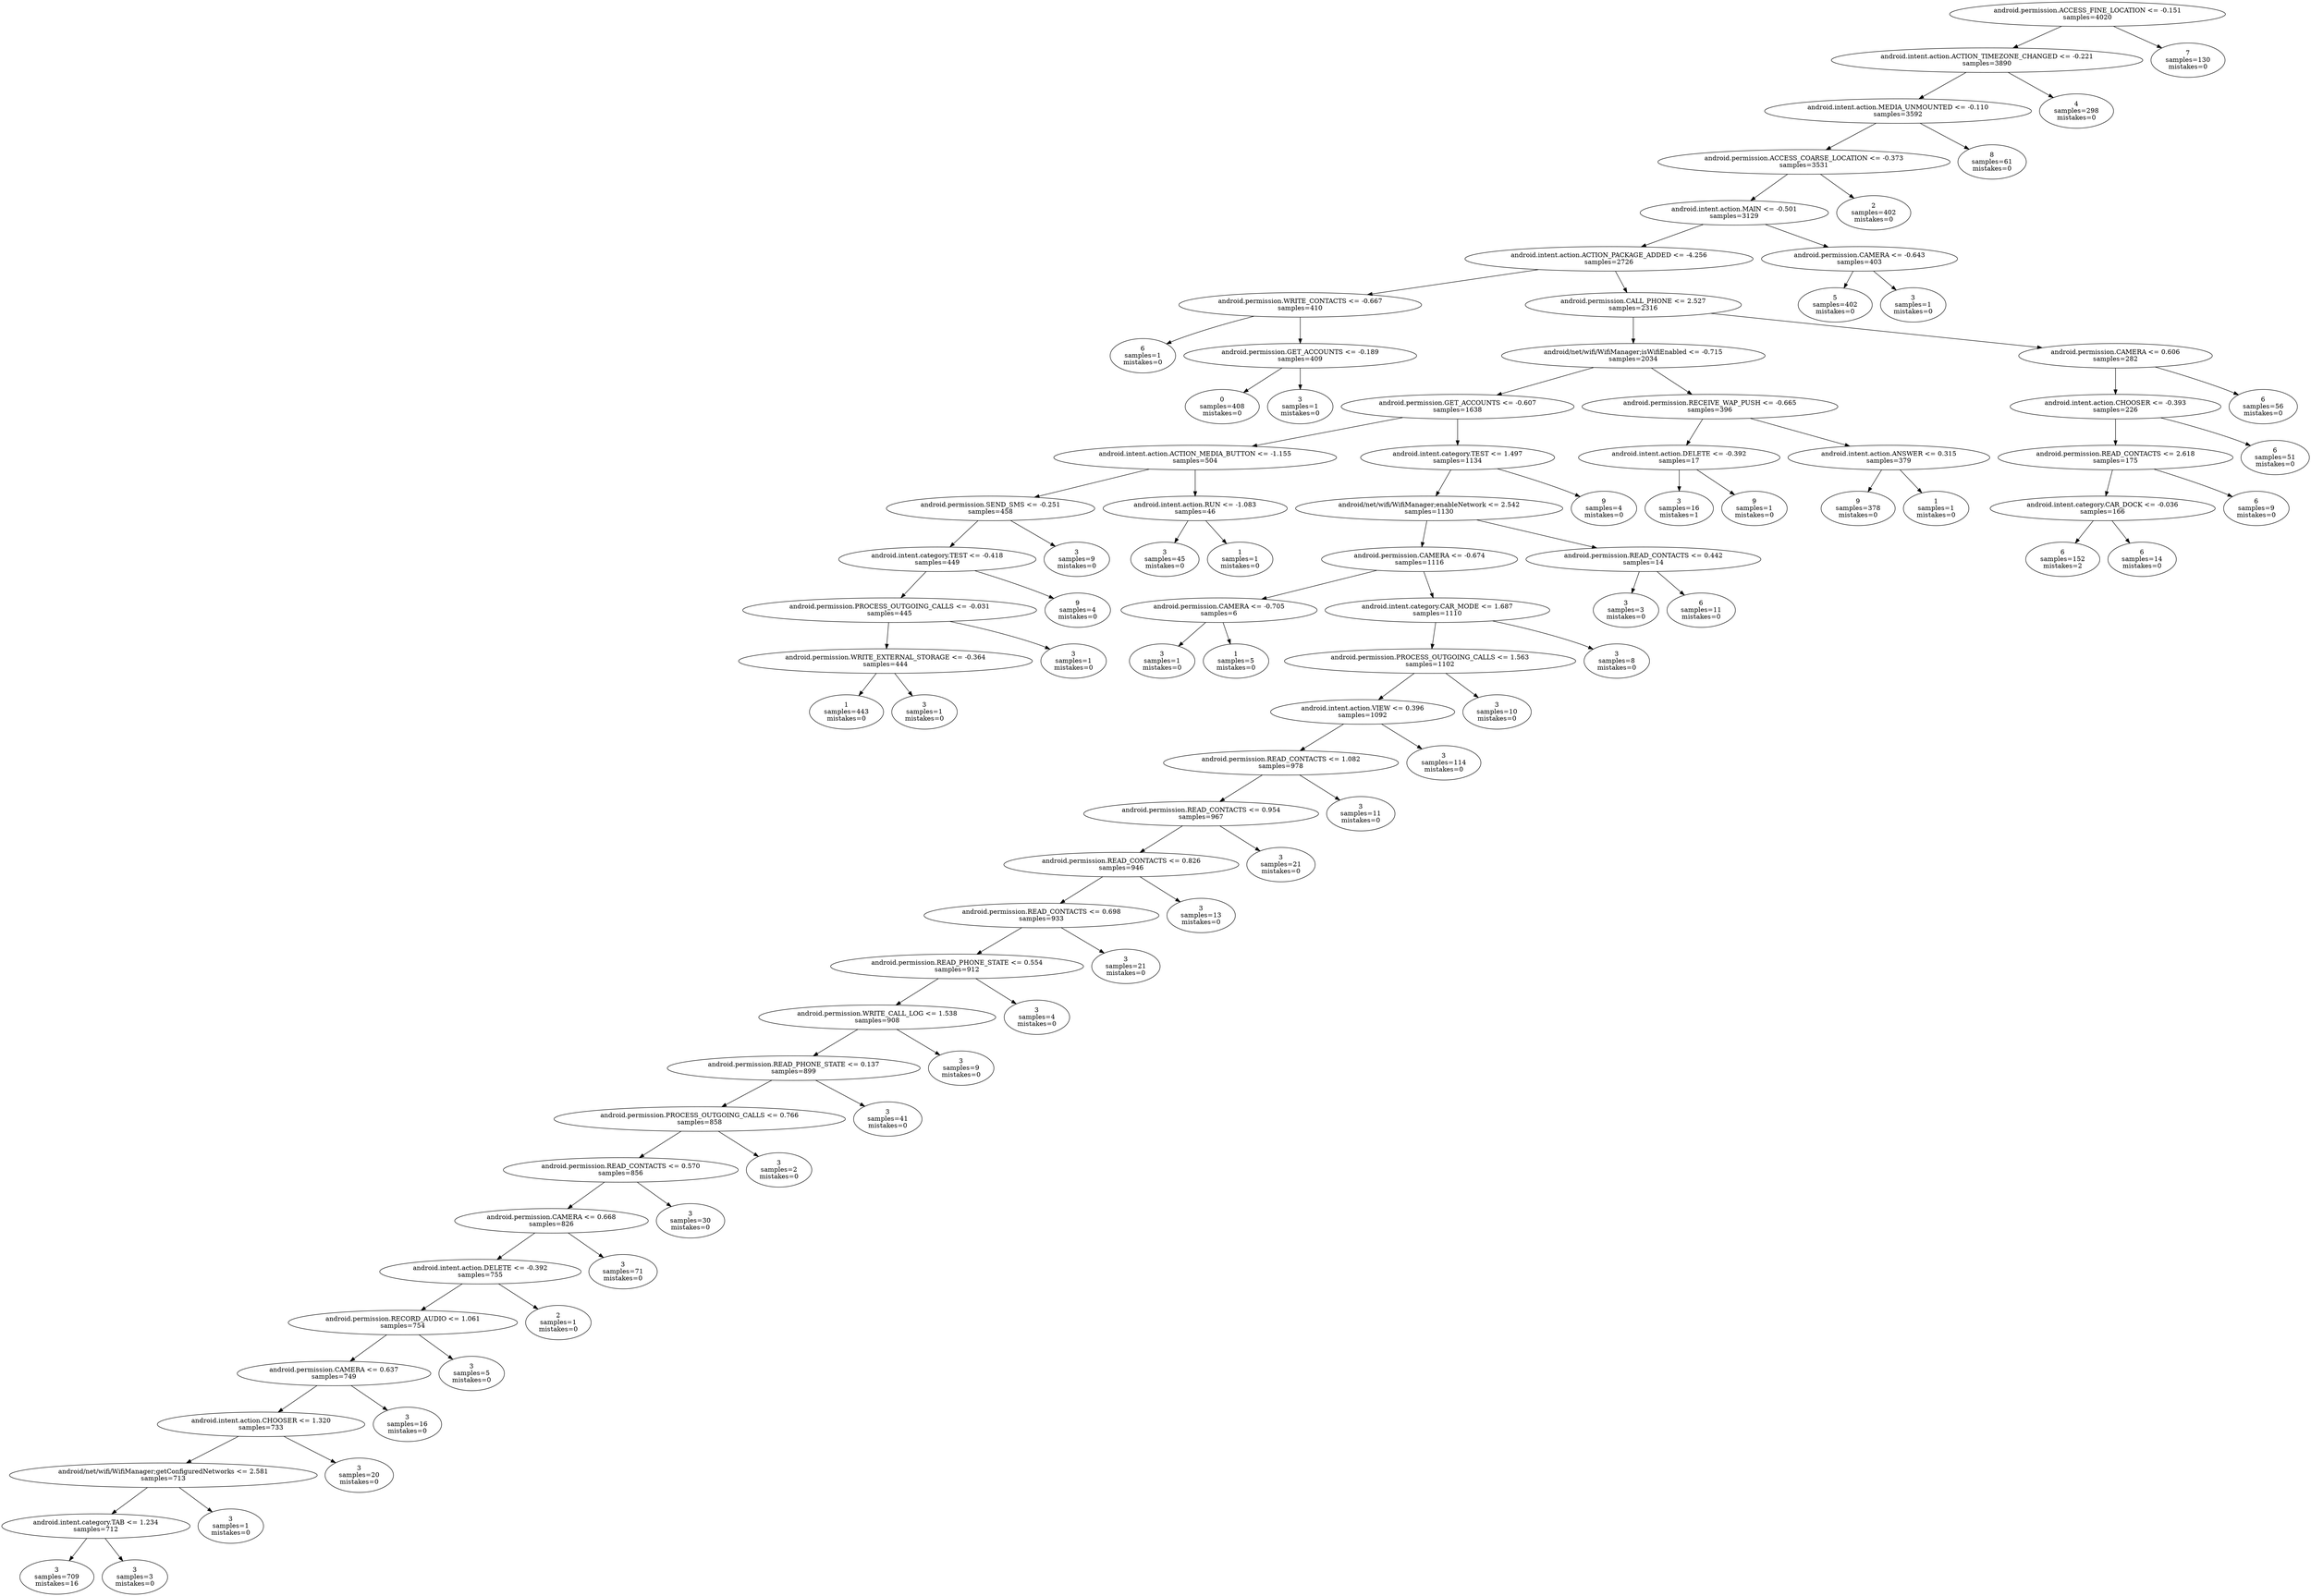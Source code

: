 digraph ClusteringTree {
n_0 [label="android.permission.ACCESS_FINE_LOCATION <= -0.151
samples=\4020"];
n_1 [label="android.intent.action.ACTION_TIMEZONE_CHANGED <= -0.221
samples=\3890"];
n_2 [label="7
samples=\130
mistakes=\0"];
n_3 [label="android.intent.action.MEDIA_UNMOUNTED <= -0.110
samples=\3592"];
n_4 [label="4
samples=\298
mistakes=\0"];
n_5 [label="android.permission.ACCESS_COARSE_LOCATION <= -0.373
samples=\3531"];
n_6 [label="8
samples=\61
mistakes=\0"];
n_7 [label="android.intent.action.MAIN <= -0.501
samples=\3129"];
n_8 [label="2
samples=\402
mistakes=\0"];
n_9 [label="android.intent.action.ACTION_PACKAGE_ADDED <= -4.256
samples=\2726"];
n_10 [label="android.permission.CAMERA <= -0.643
samples=\403"];
n_11 [label="android.permission.WRITE_CONTACTS <= -0.667
samples=\410"];
n_12 [label="android.permission.CALL_PHONE <= 2.527
samples=\2316"];
n_13 [label="5
samples=\402
mistakes=\0"];
n_14 [label="3
samples=\1
mistakes=\0"];
n_15 [label="6
samples=\1
mistakes=\0"];
n_16 [label="android.permission.GET_ACCOUNTS <= -0.189
samples=\409"];
n_17 [label="android/net/wifi/WifiManager;isWifiEnabled <= -0.715
samples=\2034"];
n_18 [label="android.permission.CAMERA <= 0.606
samples=\282"];
n_19 [label="0
samples=\408
mistakes=\0"];
n_20 [label="3
samples=\1
mistakes=\0"];
n_21 [label="android.permission.GET_ACCOUNTS <= -0.607
samples=\1638"];
n_22 [label="android.permission.RECEIVE_WAP_PUSH <= -0.665
samples=\396"];
n_23 [label="android.intent.action.CHOOSER <= -0.393
samples=\226"];
n_24 [label="6
samples=\56
mistakes=\0"];
n_25 [label="android.intent.action.ACTION_MEDIA_BUTTON <= -1.155
samples=\504"];
n_26 [label="android.intent.category.TEST <= 1.497
samples=\1134"];
n_27 [label="android.intent.action.DELETE <= -0.392
samples=\17"];
n_28 [label="android.intent.action.ANSWER <= 0.315
samples=\379"];
n_29 [label="android.permission.READ_CONTACTS <= 2.618
samples=\175"];
n_30 [label="6
samples=\51
mistakes=\0"];
n_31 [label="android.permission.SEND_SMS <= -0.251
samples=\458"];
n_32 [label="android.intent.action.RUN <= -1.083
samples=\46"];
n_33 [label="android/net/wifi/WifiManager;enableNetwork <= 2.542
samples=\1130"];
n_34 [label="9
samples=\4
mistakes=\0"];
n_35 [label="3
samples=\16
mistakes=\1"];
n_36 [label="9
samples=\1
mistakes=\0"];
n_37 [label="9
samples=\378
mistakes=\0"];
n_38 [label="1
samples=\1
mistakes=\0"];
n_39 [label="android.intent.category.CAR_DOCK <= -0.036
samples=\166"];
n_40 [label="6
samples=\9
mistakes=\0"];
n_41 [label="android.intent.category.TEST <= -0.418
samples=\449"];
n_42 [label="3
samples=\9
mistakes=\0"];
n_43 [label="3
samples=\45
mistakes=\0"];
n_44 [label="1
samples=\1
mistakes=\0"];
n_45 [label="android.permission.CAMERA <= -0.674
samples=\1116"];
n_46 [label="android.permission.READ_CONTACTS <= 0.442
samples=\14"];
n_47 [label="6
samples=\152
mistakes=\2"];
n_48 [label="6
samples=\14
mistakes=\0"];
n_49 [label="android.permission.PROCESS_OUTGOING_CALLS <= -0.031
samples=\445"];
n_50 [label="9
samples=\4
mistakes=\0"];
n_51 [label="android.permission.CAMERA <= -0.705
samples=\6"];
n_52 [label="android.intent.category.CAR_MODE <= 1.687
samples=\1110"];
n_53 [label="3
samples=\3
mistakes=\0"];
n_54 [label="6
samples=\11
mistakes=\0"];
n_55 [label="android.permission.WRITE_EXTERNAL_STORAGE <= -0.364
samples=\444"];
n_56 [label="3
samples=\1
mistakes=\0"];
n_57 [label="3
samples=\1
mistakes=\0"];
n_58 [label="1
samples=\5
mistakes=\0"];
n_59 [label="android.permission.PROCESS_OUTGOING_CALLS <= 1.563
samples=\1102"];
n_60 [label="3
samples=\8
mistakes=\0"];
n_61 [label="1
samples=\443
mistakes=\0"];
n_62 [label="3
samples=\1
mistakes=\0"];
n_63 [label="android.intent.action.VIEW <= 0.396
samples=\1092"];
n_64 [label="3
samples=\10
mistakes=\0"];
n_65 [label="android.permission.READ_CONTACTS <= 1.082
samples=\978"];
n_66 [label="3
samples=\114
mistakes=\0"];
n_67 [label="android.permission.READ_CONTACTS <= 0.954
samples=\967"];
n_68 [label="3
samples=\11
mistakes=\0"];
n_69 [label="android.permission.READ_CONTACTS <= 0.826
samples=\946"];
n_70 [label="3
samples=\21
mistakes=\0"];
n_71 [label="android.permission.READ_CONTACTS <= 0.698
samples=\933"];
n_72 [label="3
samples=\13
mistakes=\0"];
n_73 [label="android.permission.READ_PHONE_STATE <= 0.554
samples=\912"];
n_74 [label="3
samples=\21
mistakes=\0"];
n_75 [label="android.permission.WRITE_CALL_LOG <= 1.538
samples=\908"];
n_76 [label="3
samples=\4
mistakes=\0"];
n_77 [label="android.permission.READ_PHONE_STATE <= 0.137
samples=\899"];
n_78 [label="3
samples=\9
mistakes=\0"];
n_79 [label="android.permission.PROCESS_OUTGOING_CALLS <= 0.766
samples=\858"];
n_80 [label="3
samples=\41
mistakes=\0"];
n_81 [label="android.permission.READ_CONTACTS <= 0.570
samples=\856"];
n_82 [label="3
samples=\2
mistakes=\0"];
n_83 [label="android.permission.CAMERA <= 0.668
samples=\826"];
n_84 [label="3
samples=\30
mistakes=\0"];
n_85 [label="android.intent.action.DELETE <= -0.392
samples=\755"];
n_86 [label="3
samples=\71
mistakes=\0"];
n_87 [label="android.permission.RECORD_AUDIO <= 1.061
samples=\754"];
n_88 [label="2
samples=\1
mistakes=\0"];
n_89 [label="android.permission.CAMERA <= 0.637
samples=\749"];
n_90 [label="3
samples=\5
mistakes=\0"];
n_91 [label="android.intent.action.CHOOSER <= 1.320
samples=\733"];
n_92 [label="3
samples=\16
mistakes=\0"];
n_93 [label="android/net/wifi/WifiManager;getConfiguredNetworks <= 2.581
samples=\713"];
n_94 [label="3
samples=\20
mistakes=\0"];
n_95 [label="android.intent.category.TAB <= 1.234
samples=\712"];
n_96 [label="3
samples=\1
mistakes=\0"];
n_97 [label="3
samples=\709
mistakes=\16"];
n_98 [label="3
samples=\3
mistakes=\0"];
n_0 -> n_1;
n_0 -> n_2;
n_1 -> n_3;
n_1 -> n_4;
n_3 -> n_5;
n_3 -> n_6;
n_5 -> n_7;
n_5 -> n_8;
n_7 -> n_9;
n_7 -> n_10;
n_9 -> n_11;
n_9 -> n_12;
n_10 -> n_13;
n_10 -> n_14;
n_11 -> n_15;
n_11 -> n_16;
n_12 -> n_17;
n_12 -> n_18;
n_16 -> n_19;
n_16 -> n_20;
n_17 -> n_21;
n_17 -> n_22;
n_18 -> n_23;
n_18 -> n_24;
n_21 -> n_25;
n_21 -> n_26;
n_22 -> n_27;
n_22 -> n_28;
n_23 -> n_29;
n_23 -> n_30;
n_25 -> n_31;
n_25 -> n_32;
n_26 -> n_33;
n_26 -> n_34;
n_27 -> n_35;
n_27 -> n_36;
n_28 -> n_37;
n_28 -> n_38;
n_29 -> n_39;
n_29 -> n_40;
n_31 -> n_41;
n_31 -> n_42;
n_32 -> n_43;
n_32 -> n_44;
n_33 -> n_45;
n_33 -> n_46;
n_39 -> n_47;
n_39 -> n_48;
n_41 -> n_49;
n_41 -> n_50;
n_45 -> n_51;
n_45 -> n_52;
n_46 -> n_53;
n_46 -> n_54;
n_49 -> n_55;
n_49 -> n_56;
n_51 -> n_57;
n_51 -> n_58;
n_52 -> n_59;
n_52 -> n_60;
n_55 -> n_61;
n_55 -> n_62;
n_59 -> n_63;
n_59 -> n_64;
n_63 -> n_65;
n_63 -> n_66;
n_65 -> n_67;
n_65 -> n_68;
n_67 -> n_69;
n_67 -> n_70;
n_69 -> n_71;
n_69 -> n_72;
n_71 -> n_73;
n_71 -> n_74;
n_73 -> n_75;
n_73 -> n_76;
n_75 -> n_77;
n_75 -> n_78;
n_77 -> n_79;
n_77 -> n_80;
n_79 -> n_81;
n_79 -> n_82;
n_81 -> n_83;
n_81 -> n_84;
n_83 -> n_85;
n_83 -> n_86;
n_85 -> n_87;
n_85 -> n_88;
n_87 -> n_89;
n_87 -> n_90;
n_89 -> n_91;
n_89 -> n_92;
n_91 -> n_93;
n_91 -> n_94;
n_93 -> n_95;
n_93 -> n_96;
n_95 -> n_97;
n_95 -> n_98;
}
